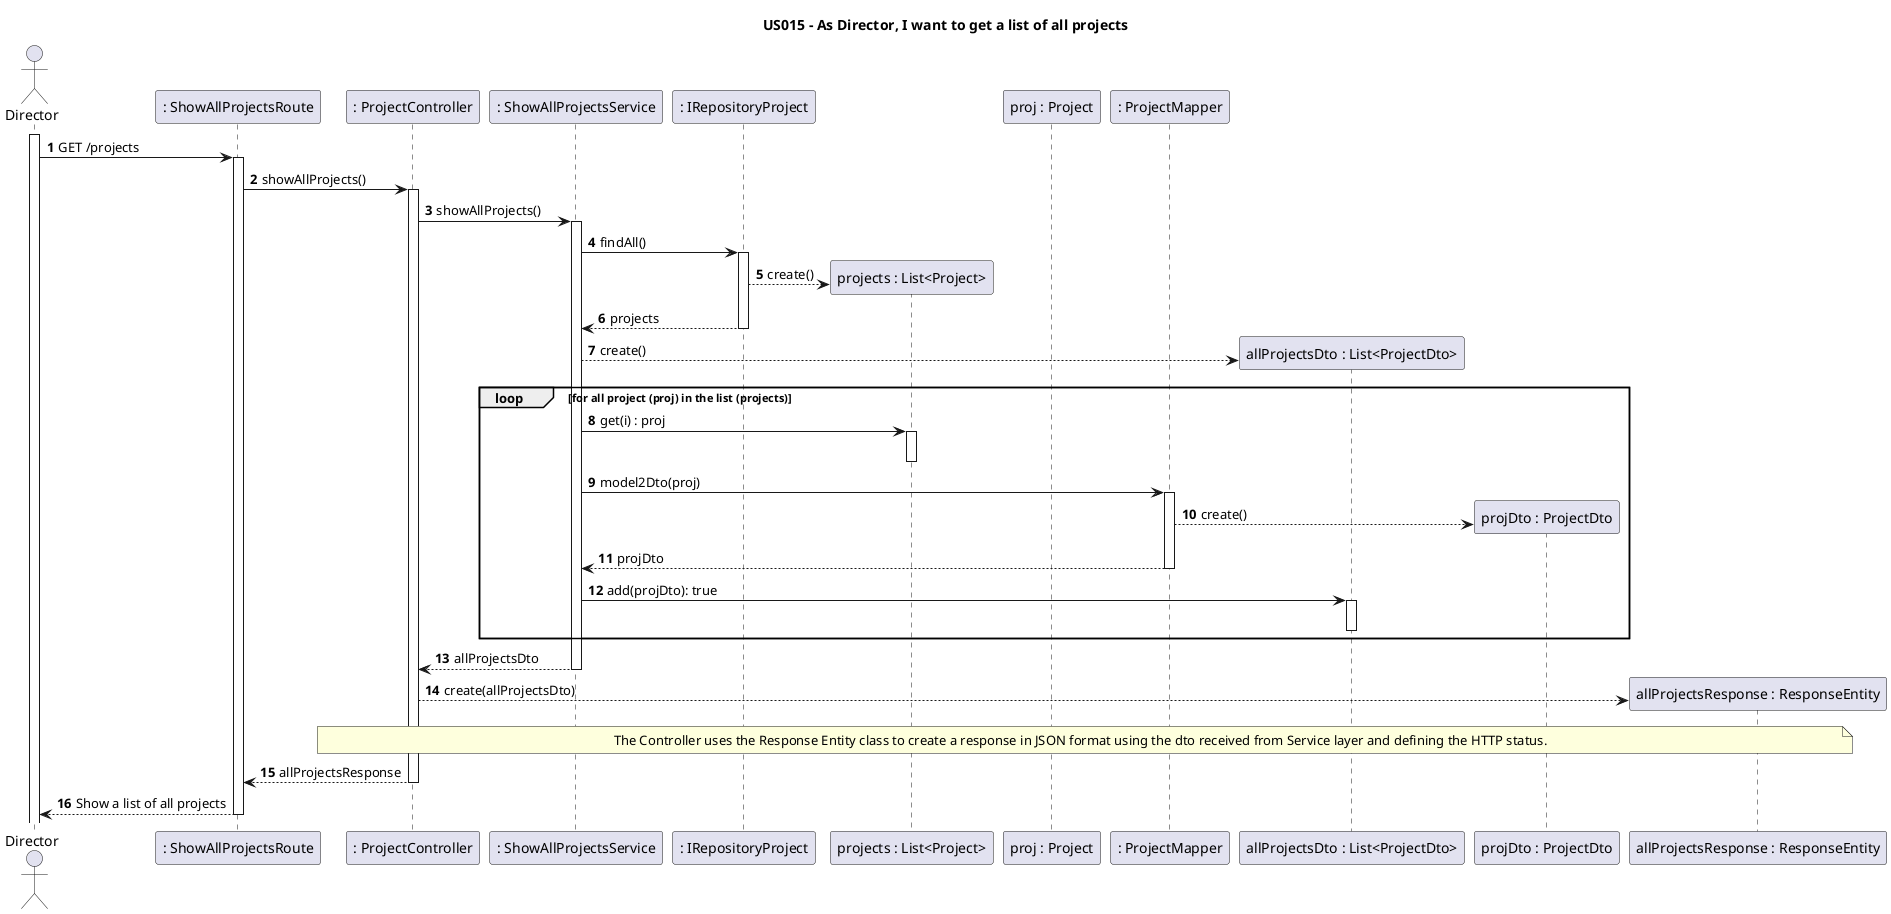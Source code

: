 @startuml
'https://plantuml.com/sequence-diagram

title US015 - As Director, I want to get a list of all projects

autonumber

actor Director as actor
participant ": ShowAllProjectsRoute" as Route
participant ": ProjectController" as Ctrl
participant ": ShowAllProjectsService" as Srv
participant ": IRepositoryProject" as store
participant "projects : List<Project>" as list
participant "proj : Project" as proj
participant ": ProjectMapper" as map
participant "allProjectsDto : List<ProjectDto>" as listDto
participant "projDto : ProjectDto" as dto
participant "allProjectsResponse : ResponseEntity" as json

activate actor
autoactivate on

actor -> Route: GET /projects

Route -> Ctrl: showAllProjects()

Ctrl -> Srv: showAllProjects()

Srv -> store: findAll()

store --> list**: create()

store --> Srv: projects

Srv --> listDto**: create()

loop for all project (proj) in the list (projects)

Srv -> list: get(i) : proj
deactivate

Srv -> map: model2Dto(proj)

map --> dto**: create()

map --> Srv : projDto

Srv -> listDto: add(projDto): true
deactivate

end

Srv --> Ctrl: allProjectsDto

Ctrl --> json**: create(allProjectsDto)

note over Ctrl, json : The Controller uses the Response Entity class to create a response in JSON format using the dto received from Service layer and defining the HTTP status.

Ctrl --> Route: allProjectsResponse

Route --> actor: Show a list of all projects


@enduml